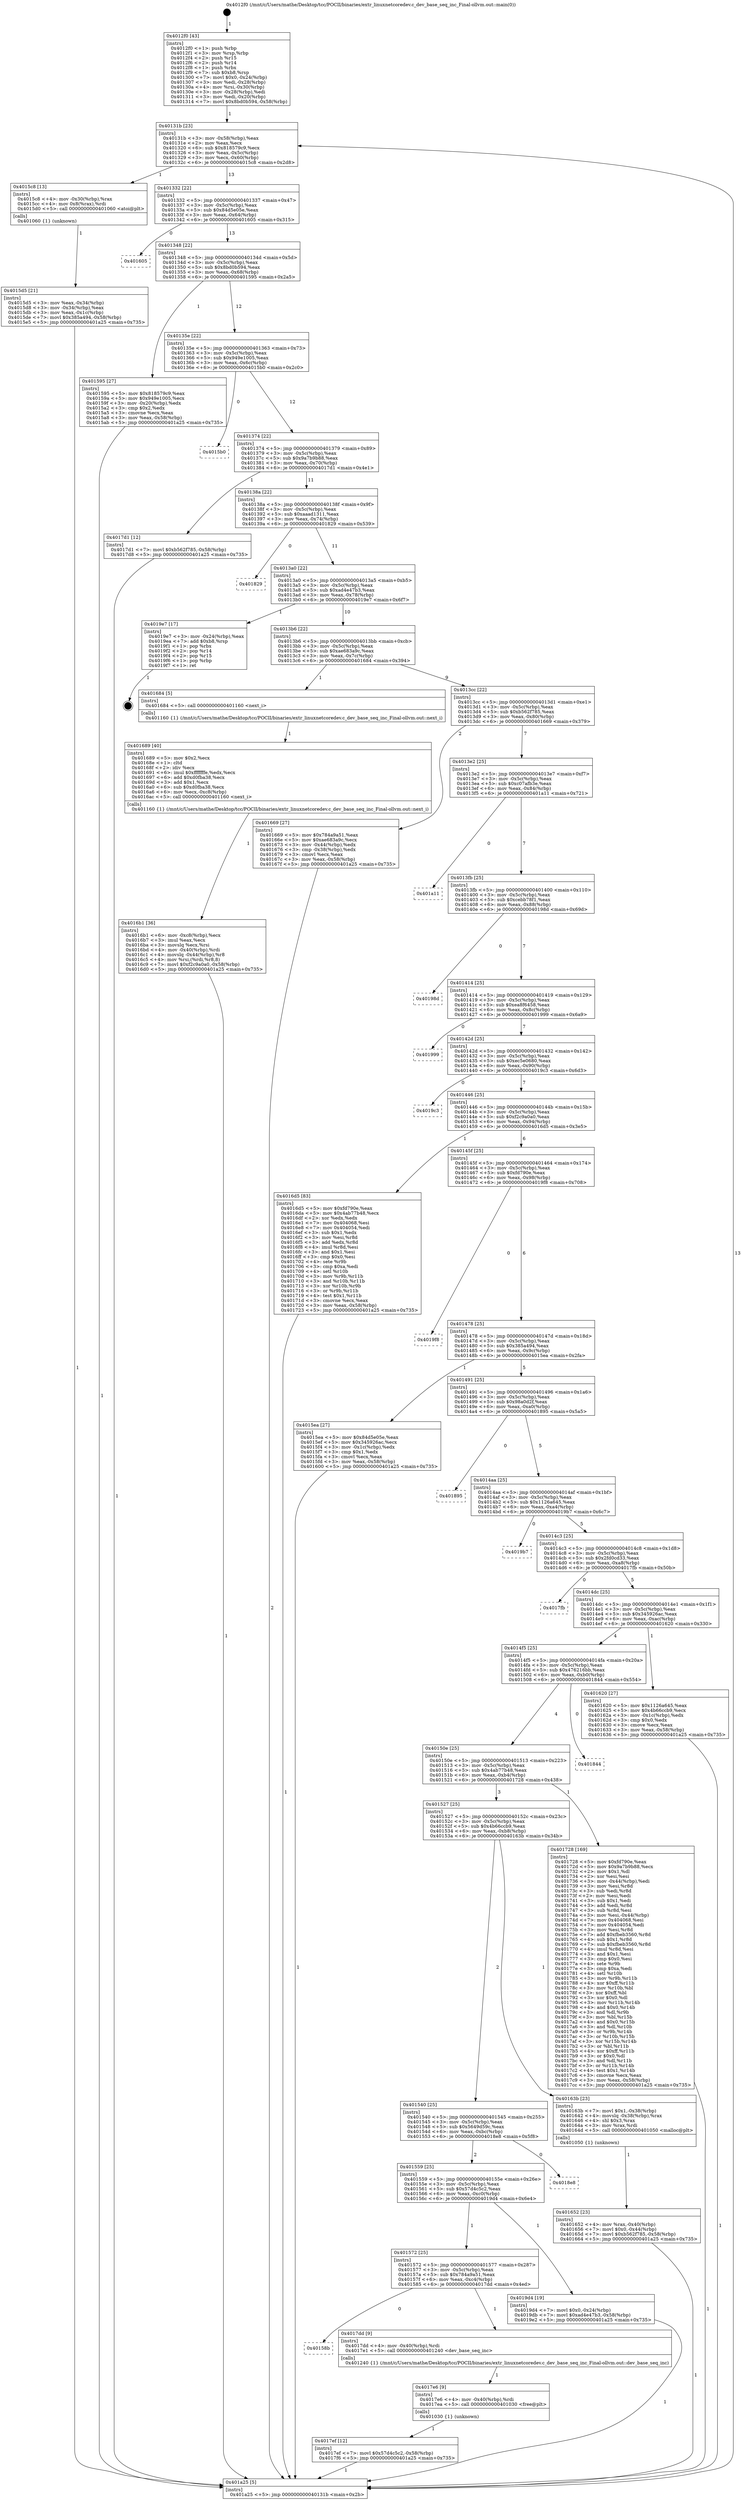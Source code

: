 digraph "0x4012f0" {
  label = "0x4012f0 (/mnt/c/Users/mathe/Desktop/tcc/POCII/binaries/extr_linuxnetcoredev.c_dev_base_seq_inc_Final-ollvm.out::main(0))"
  labelloc = "t"
  node[shape=record]

  Entry [label="",width=0.3,height=0.3,shape=circle,fillcolor=black,style=filled]
  "0x40131b" [label="{
     0x40131b [23]\l
     | [instrs]\l
     &nbsp;&nbsp;0x40131b \<+3\>: mov -0x58(%rbp),%eax\l
     &nbsp;&nbsp;0x40131e \<+2\>: mov %eax,%ecx\l
     &nbsp;&nbsp;0x401320 \<+6\>: sub $0x818579c9,%ecx\l
     &nbsp;&nbsp;0x401326 \<+3\>: mov %eax,-0x5c(%rbp)\l
     &nbsp;&nbsp;0x401329 \<+3\>: mov %ecx,-0x60(%rbp)\l
     &nbsp;&nbsp;0x40132c \<+6\>: je 00000000004015c8 \<main+0x2d8\>\l
  }"]
  "0x4015c8" [label="{
     0x4015c8 [13]\l
     | [instrs]\l
     &nbsp;&nbsp;0x4015c8 \<+4\>: mov -0x30(%rbp),%rax\l
     &nbsp;&nbsp;0x4015cc \<+4\>: mov 0x8(%rax),%rdi\l
     &nbsp;&nbsp;0x4015d0 \<+5\>: call 0000000000401060 \<atoi@plt\>\l
     | [calls]\l
     &nbsp;&nbsp;0x401060 \{1\} (unknown)\l
  }"]
  "0x401332" [label="{
     0x401332 [22]\l
     | [instrs]\l
     &nbsp;&nbsp;0x401332 \<+5\>: jmp 0000000000401337 \<main+0x47\>\l
     &nbsp;&nbsp;0x401337 \<+3\>: mov -0x5c(%rbp),%eax\l
     &nbsp;&nbsp;0x40133a \<+5\>: sub $0x84d5e05e,%eax\l
     &nbsp;&nbsp;0x40133f \<+3\>: mov %eax,-0x64(%rbp)\l
     &nbsp;&nbsp;0x401342 \<+6\>: je 0000000000401605 \<main+0x315\>\l
  }"]
  Exit [label="",width=0.3,height=0.3,shape=circle,fillcolor=black,style=filled,peripheries=2]
  "0x401605" [label="{
     0x401605\l
  }", style=dashed]
  "0x401348" [label="{
     0x401348 [22]\l
     | [instrs]\l
     &nbsp;&nbsp;0x401348 \<+5\>: jmp 000000000040134d \<main+0x5d\>\l
     &nbsp;&nbsp;0x40134d \<+3\>: mov -0x5c(%rbp),%eax\l
     &nbsp;&nbsp;0x401350 \<+5\>: sub $0x8bd0b594,%eax\l
     &nbsp;&nbsp;0x401355 \<+3\>: mov %eax,-0x68(%rbp)\l
     &nbsp;&nbsp;0x401358 \<+6\>: je 0000000000401595 \<main+0x2a5\>\l
  }"]
  "0x4017ef" [label="{
     0x4017ef [12]\l
     | [instrs]\l
     &nbsp;&nbsp;0x4017ef \<+7\>: movl $0x57d4c5c2,-0x58(%rbp)\l
     &nbsp;&nbsp;0x4017f6 \<+5\>: jmp 0000000000401a25 \<main+0x735\>\l
  }"]
  "0x401595" [label="{
     0x401595 [27]\l
     | [instrs]\l
     &nbsp;&nbsp;0x401595 \<+5\>: mov $0x818579c9,%eax\l
     &nbsp;&nbsp;0x40159a \<+5\>: mov $0x949e1005,%ecx\l
     &nbsp;&nbsp;0x40159f \<+3\>: mov -0x20(%rbp),%edx\l
     &nbsp;&nbsp;0x4015a2 \<+3\>: cmp $0x2,%edx\l
     &nbsp;&nbsp;0x4015a5 \<+3\>: cmovne %ecx,%eax\l
     &nbsp;&nbsp;0x4015a8 \<+3\>: mov %eax,-0x58(%rbp)\l
     &nbsp;&nbsp;0x4015ab \<+5\>: jmp 0000000000401a25 \<main+0x735\>\l
  }"]
  "0x40135e" [label="{
     0x40135e [22]\l
     | [instrs]\l
     &nbsp;&nbsp;0x40135e \<+5\>: jmp 0000000000401363 \<main+0x73\>\l
     &nbsp;&nbsp;0x401363 \<+3\>: mov -0x5c(%rbp),%eax\l
     &nbsp;&nbsp;0x401366 \<+5\>: sub $0x949e1005,%eax\l
     &nbsp;&nbsp;0x40136b \<+3\>: mov %eax,-0x6c(%rbp)\l
     &nbsp;&nbsp;0x40136e \<+6\>: je 00000000004015b0 \<main+0x2c0\>\l
  }"]
  "0x401a25" [label="{
     0x401a25 [5]\l
     | [instrs]\l
     &nbsp;&nbsp;0x401a25 \<+5\>: jmp 000000000040131b \<main+0x2b\>\l
  }"]
  "0x4012f0" [label="{
     0x4012f0 [43]\l
     | [instrs]\l
     &nbsp;&nbsp;0x4012f0 \<+1\>: push %rbp\l
     &nbsp;&nbsp;0x4012f1 \<+3\>: mov %rsp,%rbp\l
     &nbsp;&nbsp;0x4012f4 \<+2\>: push %r15\l
     &nbsp;&nbsp;0x4012f6 \<+2\>: push %r14\l
     &nbsp;&nbsp;0x4012f8 \<+1\>: push %rbx\l
     &nbsp;&nbsp;0x4012f9 \<+7\>: sub $0xb8,%rsp\l
     &nbsp;&nbsp;0x401300 \<+7\>: movl $0x0,-0x24(%rbp)\l
     &nbsp;&nbsp;0x401307 \<+3\>: mov %edi,-0x28(%rbp)\l
     &nbsp;&nbsp;0x40130a \<+4\>: mov %rsi,-0x30(%rbp)\l
     &nbsp;&nbsp;0x40130e \<+3\>: mov -0x28(%rbp),%edi\l
     &nbsp;&nbsp;0x401311 \<+3\>: mov %edi,-0x20(%rbp)\l
     &nbsp;&nbsp;0x401314 \<+7\>: movl $0x8bd0b594,-0x58(%rbp)\l
  }"]
  "0x4015d5" [label="{
     0x4015d5 [21]\l
     | [instrs]\l
     &nbsp;&nbsp;0x4015d5 \<+3\>: mov %eax,-0x34(%rbp)\l
     &nbsp;&nbsp;0x4015d8 \<+3\>: mov -0x34(%rbp),%eax\l
     &nbsp;&nbsp;0x4015db \<+3\>: mov %eax,-0x1c(%rbp)\l
     &nbsp;&nbsp;0x4015de \<+7\>: movl $0x385a494,-0x58(%rbp)\l
     &nbsp;&nbsp;0x4015e5 \<+5\>: jmp 0000000000401a25 \<main+0x735\>\l
  }"]
  "0x4017e6" [label="{
     0x4017e6 [9]\l
     | [instrs]\l
     &nbsp;&nbsp;0x4017e6 \<+4\>: mov -0x40(%rbp),%rdi\l
     &nbsp;&nbsp;0x4017ea \<+5\>: call 0000000000401030 \<free@plt\>\l
     | [calls]\l
     &nbsp;&nbsp;0x401030 \{1\} (unknown)\l
  }"]
  "0x4015b0" [label="{
     0x4015b0\l
  }", style=dashed]
  "0x401374" [label="{
     0x401374 [22]\l
     | [instrs]\l
     &nbsp;&nbsp;0x401374 \<+5\>: jmp 0000000000401379 \<main+0x89\>\l
     &nbsp;&nbsp;0x401379 \<+3\>: mov -0x5c(%rbp),%eax\l
     &nbsp;&nbsp;0x40137c \<+5\>: sub $0x9a7b9b88,%eax\l
     &nbsp;&nbsp;0x401381 \<+3\>: mov %eax,-0x70(%rbp)\l
     &nbsp;&nbsp;0x401384 \<+6\>: je 00000000004017d1 \<main+0x4e1\>\l
  }"]
  "0x40158b" [label="{
     0x40158b\l
  }", style=dashed]
  "0x4017d1" [label="{
     0x4017d1 [12]\l
     | [instrs]\l
     &nbsp;&nbsp;0x4017d1 \<+7\>: movl $0xb562f785,-0x58(%rbp)\l
     &nbsp;&nbsp;0x4017d8 \<+5\>: jmp 0000000000401a25 \<main+0x735\>\l
  }"]
  "0x40138a" [label="{
     0x40138a [22]\l
     | [instrs]\l
     &nbsp;&nbsp;0x40138a \<+5\>: jmp 000000000040138f \<main+0x9f\>\l
     &nbsp;&nbsp;0x40138f \<+3\>: mov -0x5c(%rbp),%eax\l
     &nbsp;&nbsp;0x401392 \<+5\>: sub $0xaaad1311,%eax\l
     &nbsp;&nbsp;0x401397 \<+3\>: mov %eax,-0x74(%rbp)\l
     &nbsp;&nbsp;0x40139a \<+6\>: je 0000000000401829 \<main+0x539\>\l
  }"]
  "0x4017dd" [label="{
     0x4017dd [9]\l
     | [instrs]\l
     &nbsp;&nbsp;0x4017dd \<+4\>: mov -0x40(%rbp),%rdi\l
     &nbsp;&nbsp;0x4017e1 \<+5\>: call 0000000000401240 \<dev_base_seq_inc\>\l
     | [calls]\l
     &nbsp;&nbsp;0x401240 \{1\} (/mnt/c/Users/mathe/Desktop/tcc/POCII/binaries/extr_linuxnetcoredev.c_dev_base_seq_inc_Final-ollvm.out::dev_base_seq_inc)\l
  }"]
  "0x401829" [label="{
     0x401829\l
  }", style=dashed]
  "0x4013a0" [label="{
     0x4013a0 [22]\l
     | [instrs]\l
     &nbsp;&nbsp;0x4013a0 \<+5\>: jmp 00000000004013a5 \<main+0xb5\>\l
     &nbsp;&nbsp;0x4013a5 \<+3\>: mov -0x5c(%rbp),%eax\l
     &nbsp;&nbsp;0x4013a8 \<+5\>: sub $0xad4e47b3,%eax\l
     &nbsp;&nbsp;0x4013ad \<+3\>: mov %eax,-0x78(%rbp)\l
     &nbsp;&nbsp;0x4013b0 \<+6\>: je 00000000004019e7 \<main+0x6f7\>\l
  }"]
  "0x401572" [label="{
     0x401572 [25]\l
     | [instrs]\l
     &nbsp;&nbsp;0x401572 \<+5\>: jmp 0000000000401577 \<main+0x287\>\l
     &nbsp;&nbsp;0x401577 \<+3\>: mov -0x5c(%rbp),%eax\l
     &nbsp;&nbsp;0x40157a \<+5\>: sub $0x784a9a51,%eax\l
     &nbsp;&nbsp;0x40157f \<+6\>: mov %eax,-0xc4(%rbp)\l
     &nbsp;&nbsp;0x401585 \<+6\>: je 00000000004017dd \<main+0x4ed\>\l
  }"]
  "0x4019e7" [label="{
     0x4019e7 [17]\l
     | [instrs]\l
     &nbsp;&nbsp;0x4019e7 \<+3\>: mov -0x24(%rbp),%eax\l
     &nbsp;&nbsp;0x4019ea \<+7\>: add $0xb8,%rsp\l
     &nbsp;&nbsp;0x4019f1 \<+1\>: pop %rbx\l
     &nbsp;&nbsp;0x4019f2 \<+2\>: pop %r14\l
     &nbsp;&nbsp;0x4019f4 \<+2\>: pop %r15\l
     &nbsp;&nbsp;0x4019f6 \<+1\>: pop %rbp\l
     &nbsp;&nbsp;0x4019f7 \<+1\>: ret\l
  }"]
  "0x4013b6" [label="{
     0x4013b6 [22]\l
     | [instrs]\l
     &nbsp;&nbsp;0x4013b6 \<+5\>: jmp 00000000004013bb \<main+0xcb\>\l
     &nbsp;&nbsp;0x4013bb \<+3\>: mov -0x5c(%rbp),%eax\l
     &nbsp;&nbsp;0x4013be \<+5\>: sub $0xae683a9c,%eax\l
     &nbsp;&nbsp;0x4013c3 \<+3\>: mov %eax,-0x7c(%rbp)\l
     &nbsp;&nbsp;0x4013c6 \<+6\>: je 0000000000401684 \<main+0x394\>\l
  }"]
  "0x4019d4" [label="{
     0x4019d4 [19]\l
     | [instrs]\l
     &nbsp;&nbsp;0x4019d4 \<+7\>: movl $0x0,-0x24(%rbp)\l
     &nbsp;&nbsp;0x4019db \<+7\>: movl $0xad4e47b3,-0x58(%rbp)\l
     &nbsp;&nbsp;0x4019e2 \<+5\>: jmp 0000000000401a25 \<main+0x735\>\l
  }"]
  "0x401684" [label="{
     0x401684 [5]\l
     | [instrs]\l
     &nbsp;&nbsp;0x401684 \<+5\>: call 0000000000401160 \<next_i\>\l
     | [calls]\l
     &nbsp;&nbsp;0x401160 \{1\} (/mnt/c/Users/mathe/Desktop/tcc/POCII/binaries/extr_linuxnetcoredev.c_dev_base_seq_inc_Final-ollvm.out::next_i)\l
  }"]
  "0x4013cc" [label="{
     0x4013cc [22]\l
     | [instrs]\l
     &nbsp;&nbsp;0x4013cc \<+5\>: jmp 00000000004013d1 \<main+0xe1\>\l
     &nbsp;&nbsp;0x4013d1 \<+3\>: mov -0x5c(%rbp),%eax\l
     &nbsp;&nbsp;0x4013d4 \<+5\>: sub $0xb562f785,%eax\l
     &nbsp;&nbsp;0x4013d9 \<+3\>: mov %eax,-0x80(%rbp)\l
     &nbsp;&nbsp;0x4013dc \<+6\>: je 0000000000401669 \<main+0x379\>\l
  }"]
  "0x401559" [label="{
     0x401559 [25]\l
     | [instrs]\l
     &nbsp;&nbsp;0x401559 \<+5\>: jmp 000000000040155e \<main+0x26e\>\l
     &nbsp;&nbsp;0x40155e \<+3\>: mov -0x5c(%rbp),%eax\l
     &nbsp;&nbsp;0x401561 \<+5\>: sub $0x57d4c5c2,%eax\l
     &nbsp;&nbsp;0x401566 \<+6\>: mov %eax,-0xc0(%rbp)\l
     &nbsp;&nbsp;0x40156c \<+6\>: je 00000000004019d4 \<main+0x6e4\>\l
  }"]
  "0x401669" [label="{
     0x401669 [27]\l
     | [instrs]\l
     &nbsp;&nbsp;0x401669 \<+5\>: mov $0x784a9a51,%eax\l
     &nbsp;&nbsp;0x40166e \<+5\>: mov $0xae683a9c,%ecx\l
     &nbsp;&nbsp;0x401673 \<+3\>: mov -0x44(%rbp),%edx\l
     &nbsp;&nbsp;0x401676 \<+3\>: cmp -0x38(%rbp),%edx\l
     &nbsp;&nbsp;0x401679 \<+3\>: cmovl %ecx,%eax\l
     &nbsp;&nbsp;0x40167c \<+3\>: mov %eax,-0x58(%rbp)\l
     &nbsp;&nbsp;0x40167f \<+5\>: jmp 0000000000401a25 \<main+0x735\>\l
  }"]
  "0x4013e2" [label="{
     0x4013e2 [25]\l
     | [instrs]\l
     &nbsp;&nbsp;0x4013e2 \<+5\>: jmp 00000000004013e7 \<main+0xf7\>\l
     &nbsp;&nbsp;0x4013e7 \<+3\>: mov -0x5c(%rbp),%eax\l
     &nbsp;&nbsp;0x4013ea \<+5\>: sub $0xc07afb3e,%eax\l
     &nbsp;&nbsp;0x4013ef \<+6\>: mov %eax,-0x84(%rbp)\l
     &nbsp;&nbsp;0x4013f5 \<+6\>: je 0000000000401a11 \<main+0x721\>\l
  }"]
  "0x4018e8" [label="{
     0x4018e8\l
  }", style=dashed]
  "0x401a11" [label="{
     0x401a11\l
  }", style=dashed]
  "0x4013fb" [label="{
     0x4013fb [25]\l
     | [instrs]\l
     &nbsp;&nbsp;0x4013fb \<+5\>: jmp 0000000000401400 \<main+0x110\>\l
     &nbsp;&nbsp;0x401400 \<+3\>: mov -0x5c(%rbp),%eax\l
     &nbsp;&nbsp;0x401403 \<+5\>: sub $0xcebb78f1,%eax\l
     &nbsp;&nbsp;0x401408 \<+6\>: mov %eax,-0x88(%rbp)\l
     &nbsp;&nbsp;0x40140e \<+6\>: je 000000000040198d \<main+0x69d\>\l
  }"]
  "0x4016b1" [label="{
     0x4016b1 [36]\l
     | [instrs]\l
     &nbsp;&nbsp;0x4016b1 \<+6\>: mov -0xc8(%rbp),%ecx\l
     &nbsp;&nbsp;0x4016b7 \<+3\>: imul %eax,%ecx\l
     &nbsp;&nbsp;0x4016ba \<+3\>: movslq %ecx,%rsi\l
     &nbsp;&nbsp;0x4016bd \<+4\>: mov -0x40(%rbp),%rdi\l
     &nbsp;&nbsp;0x4016c1 \<+4\>: movslq -0x44(%rbp),%r8\l
     &nbsp;&nbsp;0x4016c5 \<+4\>: mov %rsi,(%rdi,%r8,8)\l
     &nbsp;&nbsp;0x4016c9 \<+7\>: movl $0xf2c9a0a0,-0x58(%rbp)\l
     &nbsp;&nbsp;0x4016d0 \<+5\>: jmp 0000000000401a25 \<main+0x735\>\l
  }"]
  "0x40198d" [label="{
     0x40198d\l
  }", style=dashed]
  "0x401414" [label="{
     0x401414 [25]\l
     | [instrs]\l
     &nbsp;&nbsp;0x401414 \<+5\>: jmp 0000000000401419 \<main+0x129\>\l
     &nbsp;&nbsp;0x401419 \<+3\>: mov -0x5c(%rbp),%eax\l
     &nbsp;&nbsp;0x40141c \<+5\>: sub $0xea8f6458,%eax\l
     &nbsp;&nbsp;0x401421 \<+6\>: mov %eax,-0x8c(%rbp)\l
     &nbsp;&nbsp;0x401427 \<+6\>: je 0000000000401999 \<main+0x6a9\>\l
  }"]
  "0x401689" [label="{
     0x401689 [40]\l
     | [instrs]\l
     &nbsp;&nbsp;0x401689 \<+5\>: mov $0x2,%ecx\l
     &nbsp;&nbsp;0x40168e \<+1\>: cltd\l
     &nbsp;&nbsp;0x40168f \<+2\>: idiv %ecx\l
     &nbsp;&nbsp;0x401691 \<+6\>: imul $0xfffffffe,%edx,%ecx\l
     &nbsp;&nbsp;0x401697 \<+6\>: add $0xd0fba38,%ecx\l
     &nbsp;&nbsp;0x40169d \<+3\>: add $0x1,%ecx\l
     &nbsp;&nbsp;0x4016a0 \<+6\>: sub $0xd0fba38,%ecx\l
     &nbsp;&nbsp;0x4016a6 \<+6\>: mov %ecx,-0xc8(%rbp)\l
     &nbsp;&nbsp;0x4016ac \<+5\>: call 0000000000401160 \<next_i\>\l
     | [calls]\l
     &nbsp;&nbsp;0x401160 \{1\} (/mnt/c/Users/mathe/Desktop/tcc/POCII/binaries/extr_linuxnetcoredev.c_dev_base_seq_inc_Final-ollvm.out::next_i)\l
  }"]
  "0x401999" [label="{
     0x401999\l
  }", style=dashed]
  "0x40142d" [label="{
     0x40142d [25]\l
     | [instrs]\l
     &nbsp;&nbsp;0x40142d \<+5\>: jmp 0000000000401432 \<main+0x142\>\l
     &nbsp;&nbsp;0x401432 \<+3\>: mov -0x5c(%rbp),%eax\l
     &nbsp;&nbsp;0x401435 \<+5\>: sub $0xec5e0680,%eax\l
     &nbsp;&nbsp;0x40143a \<+6\>: mov %eax,-0x90(%rbp)\l
     &nbsp;&nbsp;0x401440 \<+6\>: je 00000000004019c3 \<main+0x6d3\>\l
  }"]
  "0x401652" [label="{
     0x401652 [23]\l
     | [instrs]\l
     &nbsp;&nbsp;0x401652 \<+4\>: mov %rax,-0x40(%rbp)\l
     &nbsp;&nbsp;0x401656 \<+7\>: movl $0x0,-0x44(%rbp)\l
     &nbsp;&nbsp;0x40165d \<+7\>: movl $0xb562f785,-0x58(%rbp)\l
     &nbsp;&nbsp;0x401664 \<+5\>: jmp 0000000000401a25 \<main+0x735\>\l
  }"]
  "0x4019c3" [label="{
     0x4019c3\l
  }", style=dashed]
  "0x401446" [label="{
     0x401446 [25]\l
     | [instrs]\l
     &nbsp;&nbsp;0x401446 \<+5\>: jmp 000000000040144b \<main+0x15b\>\l
     &nbsp;&nbsp;0x40144b \<+3\>: mov -0x5c(%rbp),%eax\l
     &nbsp;&nbsp;0x40144e \<+5\>: sub $0xf2c9a0a0,%eax\l
     &nbsp;&nbsp;0x401453 \<+6\>: mov %eax,-0x94(%rbp)\l
     &nbsp;&nbsp;0x401459 \<+6\>: je 00000000004016d5 \<main+0x3e5\>\l
  }"]
  "0x401540" [label="{
     0x401540 [25]\l
     | [instrs]\l
     &nbsp;&nbsp;0x401540 \<+5\>: jmp 0000000000401545 \<main+0x255\>\l
     &nbsp;&nbsp;0x401545 \<+3\>: mov -0x5c(%rbp),%eax\l
     &nbsp;&nbsp;0x401548 \<+5\>: sub $0x5649d59c,%eax\l
     &nbsp;&nbsp;0x40154d \<+6\>: mov %eax,-0xbc(%rbp)\l
     &nbsp;&nbsp;0x401553 \<+6\>: je 00000000004018e8 \<main+0x5f8\>\l
  }"]
  "0x4016d5" [label="{
     0x4016d5 [83]\l
     | [instrs]\l
     &nbsp;&nbsp;0x4016d5 \<+5\>: mov $0xfd790e,%eax\l
     &nbsp;&nbsp;0x4016da \<+5\>: mov $0x4ab77b48,%ecx\l
     &nbsp;&nbsp;0x4016df \<+2\>: xor %edx,%edx\l
     &nbsp;&nbsp;0x4016e1 \<+7\>: mov 0x404068,%esi\l
     &nbsp;&nbsp;0x4016e8 \<+7\>: mov 0x404054,%edi\l
     &nbsp;&nbsp;0x4016ef \<+3\>: sub $0x1,%edx\l
     &nbsp;&nbsp;0x4016f2 \<+3\>: mov %esi,%r8d\l
     &nbsp;&nbsp;0x4016f5 \<+3\>: add %edx,%r8d\l
     &nbsp;&nbsp;0x4016f8 \<+4\>: imul %r8d,%esi\l
     &nbsp;&nbsp;0x4016fc \<+3\>: and $0x1,%esi\l
     &nbsp;&nbsp;0x4016ff \<+3\>: cmp $0x0,%esi\l
     &nbsp;&nbsp;0x401702 \<+4\>: sete %r9b\l
     &nbsp;&nbsp;0x401706 \<+3\>: cmp $0xa,%edi\l
     &nbsp;&nbsp;0x401709 \<+4\>: setl %r10b\l
     &nbsp;&nbsp;0x40170d \<+3\>: mov %r9b,%r11b\l
     &nbsp;&nbsp;0x401710 \<+3\>: and %r10b,%r11b\l
     &nbsp;&nbsp;0x401713 \<+3\>: xor %r10b,%r9b\l
     &nbsp;&nbsp;0x401716 \<+3\>: or %r9b,%r11b\l
     &nbsp;&nbsp;0x401719 \<+4\>: test $0x1,%r11b\l
     &nbsp;&nbsp;0x40171d \<+3\>: cmovne %ecx,%eax\l
     &nbsp;&nbsp;0x401720 \<+3\>: mov %eax,-0x58(%rbp)\l
     &nbsp;&nbsp;0x401723 \<+5\>: jmp 0000000000401a25 \<main+0x735\>\l
  }"]
  "0x40145f" [label="{
     0x40145f [25]\l
     | [instrs]\l
     &nbsp;&nbsp;0x40145f \<+5\>: jmp 0000000000401464 \<main+0x174\>\l
     &nbsp;&nbsp;0x401464 \<+3\>: mov -0x5c(%rbp),%eax\l
     &nbsp;&nbsp;0x401467 \<+5\>: sub $0xfd790e,%eax\l
     &nbsp;&nbsp;0x40146c \<+6\>: mov %eax,-0x98(%rbp)\l
     &nbsp;&nbsp;0x401472 \<+6\>: je 00000000004019f8 \<main+0x708\>\l
  }"]
  "0x40163b" [label="{
     0x40163b [23]\l
     | [instrs]\l
     &nbsp;&nbsp;0x40163b \<+7\>: movl $0x1,-0x38(%rbp)\l
     &nbsp;&nbsp;0x401642 \<+4\>: movslq -0x38(%rbp),%rax\l
     &nbsp;&nbsp;0x401646 \<+4\>: shl $0x3,%rax\l
     &nbsp;&nbsp;0x40164a \<+3\>: mov %rax,%rdi\l
     &nbsp;&nbsp;0x40164d \<+5\>: call 0000000000401050 \<malloc@plt\>\l
     | [calls]\l
     &nbsp;&nbsp;0x401050 \{1\} (unknown)\l
  }"]
  "0x4019f8" [label="{
     0x4019f8\l
  }", style=dashed]
  "0x401478" [label="{
     0x401478 [25]\l
     | [instrs]\l
     &nbsp;&nbsp;0x401478 \<+5\>: jmp 000000000040147d \<main+0x18d\>\l
     &nbsp;&nbsp;0x40147d \<+3\>: mov -0x5c(%rbp),%eax\l
     &nbsp;&nbsp;0x401480 \<+5\>: sub $0x385a494,%eax\l
     &nbsp;&nbsp;0x401485 \<+6\>: mov %eax,-0x9c(%rbp)\l
     &nbsp;&nbsp;0x40148b \<+6\>: je 00000000004015ea \<main+0x2fa\>\l
  }"]
  "0x401527" [label="{
     0x401527 [25]\l
     | [instrs]\l
     &nbsp;&nbsp;0x401527 \<+5\>: jmp 000000000040152c \<main+0x23c\>\l
     &nbsp;&nbsp;0x40152c \<+3\>: mov -0x5c(%rbp),%eax\l
     &nbsp;&nbsp;0x40152f \<+5\>: sub $0x4b66ccb9,%eax\l
     &nbsp;&nbsp;0x401534 \<+6\>: mov %eax,-0xb8(%rbp)\l
     &nbsp;&nbsp;0x40153a \<+6\>: je 000000000040163b \<main+0x34b\>\l
  }"]
  "0x4015ea" [label="{
     0x4015ea [27]\l
     | [instrs]\l
     &nbsp;&nbsp;0x4015ea \<+5\>: mov $0x84d5e05e,%eax\l
     &nbsp;&nbsp;0x4015ef \<+5\>: mov $0x345926ac,%ecx\l
     &nbsp;&nbsp;0x4015f4 \<+3\>: mov -0x1c(%rbp),%edx\l
     &nbsp;&nbsp;0x4015f7 \<+3\>: cmp $0x1,%edx\l
     &nbsp;&nbsp;0x4015fa \<+3\>: cmovl %ecx,%eax\l
     &nbsp;&nbsp;0x4015fd \<+3\>: mov %eax,-0x58(%rbp)\l
     &nbsp;&nbsp;0x401600 \<+5\>: jmp 0000000000401a25 \<main+0x735\>\l
  }"]
  "0x401491" [label="{
     0x401491 [25]\l
     | [instrs]\l
     &nbsp;&nbsp;0x401491 \<+5\>: jmp 0000000000401496 \<main+0x1a6\>\l
     &nbsp;&nbsp;0x401496 \<+3\>: mov -0x5c(%rbp),%eax\l
     &nbsp;&nbsp;0x401499 \<+5\>: sub $0x98a0d2f,%eax\l
     &nbsp;&nbsp;0x40149e \<+6\>: mov %eax,-0xa0(%rbp)\l
     &nbsp;&nbsp;0x4014a4 \<+6\>: je 0000000000401895 \<main+0x5a5\>\l
  }"]
  "0x401728" [label="{
     0x401728 [169]\l
     | [instrs]\l
     &nbsp;&nbsp;0x401728 \<+5\>: mov $0xfd790e,%eax\l
     &nbsp;&nbsp;0x40172d \<+5\>: mov $0x9a7b9b88,%ecx\l
     &nbsp;&nbsp;0x401732 \<+2\>: mov $0x1,%dl\l
     &nbsp;&nbsp;0x401734 \<+2\>: xor %esi,%esi\l
     &nbsp;&nbsp;0x401736 \<+3\>: mov -0x44(%rbp),%edi\l
     &nbsp;&nbsp;0x401739 \<+3\>: mov %esi,%r8d\l
     &nbsp;&nbsp;0x40173c \<+3\>: sub %edi,%r8d\l
     &nbsp;&nbsp;0x40173f \<+2\>: mov %esi,%edi\l
     &nbsp;&nbsp;0x401741 \<+3\>: sub $0x1,%edi\l
     &nbsp;&nbsp;0x401744 \<+3\>: add %edi,%r8d\l
     &nbsp;&nbsp;0x401747 \<+3\>: sub %r8d,%esi\l
     &nbsp;&nbsp;0x40174a \<+3\>: mov %esi,-0x44(%rbp)\l
     &nbsp;&nbsp;0x40174d \<+7\>: mov 0x404068,%esi\l
     &nbsp;&nbsp;0x401754 \<+7\>: mov 0x404054,%edi\l
     &nbsp;&nbsp;0x40175b \<+3\>: mov %esi,%r8d\l
     &nbsp;&nbsp;0x40175e \<+7\>: add $0xfbeb3560,%r8d\l
     &nbsp;&nbsp;0x401765 \<+4\>: sub $0x1,%r8d\l
     &nbsp;&nbsp;0x401769 \<+7\>: sub $0xfbeb3560,%r8d\l
     &nbsp;&nbsp;0x401770 \<+4\>: imul %r8d,%esi\l
     &nbsp;&nbsp;0x401774 \<+3\>: and $0x1,%esi\l
     &nbsp;&nbsp;0x401777 \<+3\>: cmp $0x0,%esi\l
     &nbsp;&nbsp;0x40177a \<+4\>: sete %r9b\l
     &nbsp;&nbsp;0x40177e \<+3\>: cmp $0xa,%edi\l
     &nbsp;&nbsp;0x401781 \<+4\>: setl %r10b\l
     &nbsp;&nbsp;0x401785 \<+3\>: mov %r9b,%r11b\l
     &nbsp;&nbsp;0x401788 \<+4\>: xor $0xff,%r11b\l
     &nbsp;&nbsp;0x40178c \<+3\>: mov %r10b,%bl\l
     &nbsp;&nbsp;0x40178f \<+3\>: xor $0xff,%bl\l
     &nbsp;&nbsp;0x401792 \<+3\>: xor $0x0,%dl\l
     &nbsp;&nbsp;0x401795 \<+3\>: mov %r11b,%r14b\l
     &nbsp;&nbsp;0x401798 \<+4\>: and $0x0,%r14b\l
     &nbsp;&nbsp;0x40179c \<+3\>: and %dl,%r9b\l
     &nbsp;&nbsp;0x40179f \<+3\>: mov %bl,%r15b\l
     &nbsp;&nbsp;0x4017a2 \<+4\>: and $0x0,%r15b\l
     &nbsp;&nbsp;0x4017a6 \<+3\>: and %dl,%r10b\l
     &nbsp;&nbsp;0x4017a9 \<+3\>: or %r9b,%r14b\l
     &nbsp;&nbsp;0x4017ac \<+3\>: or %r10b,%r15b\l
     &nbsp;&nbsp;0x4017af \<+3\>: xor %r15b,%r14b\l
     &nbsp;&nbsp;0x4017b2 \<+3\>: or %bl,%r11b\l
     &nbsp;&nbsp;0x4017b5 \<+4\>: xor $0xff,%r11b\l
     &nbsp;&nbsp;0x4017b9 \<+3\>: or $0x0,%dl\l
     &nbsp;&nbsp;0x4017bc \<+3\>: and %dl,%r11b\l
     &nbsp;&nbsp;0x4017bf \<+3\>: or %r11b,%r14b\l
     &nbsp;&nbsp;0x4017c2 \<+4\>: test $0x1,%r14b\l
     &nbsp;&nbsp;0x4017c6 \<+3\>: cmovne %ecx,%eax\l
     &nbsp;&nbsp;0x4017c9 \<+3\>: mov %eax,-0x58(%rbp)\l
     &nbsp;&nbsp;0x4017cc \<+5\>: jmp 0000000000401a25 \<main+0x735\>\l
  }"]
  "0x401895" [label="{
     0x401895\l
  }", style=dashed]
  "0x4014aa" [label="{
     0x4014aa [25]\l
     | [instrs]\l
     &nbsp;&nbsp;0x4014aa \<+5\>: jmp 00000000004014af \<main+0x1bf\>\l
     &nbsp;&nbsp;0x4014af \<+3\>: mov -0x5c(%rbp),%eax\l
     &nbsp;&nbsp;0x4014b2 \<+5\>: sub $0x1126a645,%eax\l
     &nbsp;&nbsp;0x4014b7 \<+6\>: mov %eax,-0xa4(%rbp)\l
     &nbsp;&nbsp;0x4014bd \<+6\>: je 00000000004019b7 \<main+0x6c7\>\l
  }"]
  "0x40150e" [label="{
     0x40150e [25]\l
     | [instrs]\l
     &nbsp;&nbsp;0x40150e \<+5\>: jmp 0000000000401513 \<main+0x223\>\l
     &nbsp;&nbsp;0x401513 \<+3\>: mov -0x5c(%rbp),%eax\l
     &nbsp;&nbsp;0x401516 \<+5\>: sub $0x4ab77b48,%eax\l
     &nbsp;&nbsp;0x40151b \<+6\>: mov %eax,-0xb4(%rbp)\l
     &nbsp;&nbsp;0x401521 \<+6\>: je 0000000000401728 \<main+0x438\>\l
  }"]
  "0x4019b7" [label="{
     0x4019b7\l
  }", style=dashed]
  "0x4014c3" [label="{
     0x4014c3 [25]\l
     | [instrs]\l
     &nbsp;&nbsp;0x4014c3 \<+5\>: jmp 00000000004014c8 \<main+0x1d8\>\l
     &nbsp;&nbsp;0x4014c8 \<+3\>: mov -0x5c(%rbp),%eax\l
     &nbsp;&nbsp;0x4014cb \<+5\>: sub $0x2fd0cd33,%eax\l
     &nbsp;&nbsp;0x4014d0 \<+6\>: mov %eax,-0xa8(%rbp)\l
     &nbsp;&nbsp;0x4014d6 \<+6\>: je 00000000004017fb \<main+0x50b\>\l
  }"]
  "0x401844" [label="{
     0x401844\l
  }", style=dashed]
  "0x4017fb" [label="{
     0x4017fb\l
  }", style=dashed]
  "0x4014dc" [label="{
     0x4014dc [25]\l
     | [instrs]\l
     &nbsp;&nbsp;0x4014dc \<+5\>: jmp 00000000004014e1 \<main+0x1f1\>\l
     &nbsp;&nbsp;0x4014e1 \<+3\>: mov -0x5c(%rbp),%eax\l
     &nbsp;&nbsp;0x4014e4 \<+5\>: sub $0x345926ac,%eax\l
     &nbsp;&nbsp;0x4014e9 \<+6\>: mov %eax,-0xac(%rbp)\l
     &nbsp;&nbsp;0x4014ef \<+6\>: je 0000000000401620 \<main+0x330\>\l
  }"]
  "0x4014f5" [label="{
     0x4014f5 [25]\l
     | [instrs]\l
     &nbsp;&nbsp;0x4014f5 \<+5\>: jmp 00000000004014fa \<main+0x20a\>\l
     &nbsp;&nbsp;0x4014fa \<+3\>: mov -0x5c(%rbp),%eax\l
     &nbsp;&nbsp;0x4014fd \<+5\>: sub $0x476216bb,%eax\l
     &nbsp;&nbsp;0x401502 \<+6\>: mov %eax,-0xb0(%rbp)\l
     &nbsp;&nbsp;0x401508 \<+6\>: je 0000000000401844 \<main+0x554\>\l
  }"]
  "0x401620" [label="{
     0x401620 [27]\l
     | [instrs]\l
     &nbsp;&nbsp;0x401620 \<+5\>: mov $0x1126a645,%eax\l
     &nbsp;&nbsp;0x401625 \<+5\>: mov $0x4b66ccb9,%ecx\l
     &nbsp;&nbsp;0x40162a \<+3\>: mov -0x1c(%rbp),%edx\l
     &nbsp;&nbsp;0x40162d \<+3\>: cmp $0x0,%edx\l
     &nbsp;&nbsp;0x401630 \<+3\>: cmove %ecx,%eax\l
     &nbsp;&nbsp;0x401633 \<+3\>: mov %eax,-0x58(%rbp)\l
     &nbsp;&nbsp;0x401636 \<+5\>: jmp 0000000000401a25 \<main+0x735\>\l
  }"]
  Entry -> "0x4012f0" [label=" 1"]
  "0x40131b" -> "0x4015c8" [label=" 1"]
  "0x40131b" -> "0x401332" [label=" 13"]
  "0x4019e7" -> Exit [label=" 1"]
  "0x401332" -> "0x401605" [label=" 0"]
  "0x401332" -> "0x401348" [label=" 13"]
  "0x4019d4" -> "0x401a25" [label=" 1"]
  "0x401348" -> "0x401595" [label=" 1"]
  "0x401348" -> "0x40135e" [label=" 12"]
  "0x401595" -> "0x401a25" [label=" 1"]
  "0x4012f0" -> "0x40131b" [label=" 1"]
  "0x401a25" -> "0x40131b" [label=" 13"]
  "0x4015c8" -> "0x4015d5" [label=" 1"]
  "0x4015d5" -> "0x401a25" [label=" 1"]
  "0x4017ef" -> "0x401a25" [label=" 1"]
  "0x40135e" -> "0x4015b0" [label=" 0"]
  "0x40135e" -> "0x401374" [label=" 12"]
  "0x4017e6" -> "0x4017ef" [label=" 1"]
  "0x401374" -> "0x4017d1" [label=" 1"]
  "0x401374" -> "0x40138a" [label=" 11"]
  "0x4017dd" -> "0x4017e6" [label=" 1"]
  "0x40138a" -> "0x401829" [label=" 0"]
  "0x40138a" -> "0x4013a0" [label=" 11"]
  "0x401572" -> "0x40158b" [label=" 0"]
  "0x4013a0" -> "0x4019e7" [label=" 1"]
  "0x4013a0" -> "0x4013b6" [label=" 10"]
  "0x401572" -> "0x4017dd" [label=" 1"]
  "0x4013b6" -> "0x401684" [label=" 1"]
  "0x4013b6" -> "0x4013cc" [label=" 9"]
  "0x401559" -> "0x401572" [label=" 1"]
  "0x4013cc" -> "0x401669" [label=" 2"]
  "0x4013cc" -> "0x4013e2" [label=" 7"]
  "0x401559" -> "0x4019d4" [label=" 1"]
  "0x4013e2" -> "0x401a11" [label=" 0"]
  "0x4013e2" -> "0x4013fb" [label=" 7"]
  "0x401540" -> "0x401559" [label=" 2"]
  "0x4013fb" -> "0x40198d" [label=" 0"]
  "0x4013fb" -> "0x401414" [label=" 7"]
  "0x401540" -> "0x4018e8" [label=" 0"]
  "0x401414" -> "0x401999" [label=" 0"]
  "0x401414" -> "0x40142d" [label=" 7"]
  "0x4017d1" -> "0x401a25" [label=" 1"]
  "0x40142d" -> "0x4019c3" [label=" 0"]
  "0x40142d" -> "0x401446" [label=" 7"]
  "0x401728" -> "0x401a25" [label=" 1"]
  "0x401446" -> "0x4016d5" [label=" 1"]
  "0x401446" -> "0x40145f" [label=" 6"]
  "0x4016d5" -> "0x401a25" [label=" 1"]
  "0x40145f" -> "0x4019f8" [label=" 0"]
  "0x40145f" -> "0x401478" [label=" 6"]
  "0x4016b1" -> "0x401a25" [label=" 1"]
  "0x401478" -> "0x4015ea" [label=" 1"]
  "0x401478" -> "0x401491" [label=" 5"]
  "0x4015ea" -> "0x401a25" [label=" 1"]
  "0x401684" -> "0x401689" [label=" 1"]
  "0x401491" -> "0x401895" [label=" 0"]
  "0x401491" -> "0x4014aa" [label=" 5"]
  "0x401669" -> "0x401a25" [label=" 2"]
  "0x4014aa" -> "0x4019b7" [label=" 0"]
  "0x4014aa" -> "0x4014c3" [label=" 5"]
  "0x40163b" -> "0x401652" [label=" 1"]
  "0x4014c3" -> "0x4017fb" [label=" 0"]
  "0x4014c3" -> "0x4014dc" [label=" 5"]
  "0x401527" -> "0x401540" [label=" 2"]
  "0x4014dc" -> "0x401620" [label=" 1"]
  "0x4014dc" -> "0x4014f5" [label=" 4"]
  "0x401620" -> "0x401a25" [label=" 1"]
  "0x401527" -> "0x40163b" [label=" 1"]
  "0x4014f5" -> "0x401844" [label=" 0"]
  "0x4014f5" -> "0x40150e" [label=" 4"]
  "0x401652" -> "0x401a25" [label=" 1"]
  "0x40150e" -> "0x401728" [label=" 1"]
  "0x40150e" -> "0x401527" [label=" 3"]
  "0x401689" -> "0x4016b1" [label=" 1"]
}
